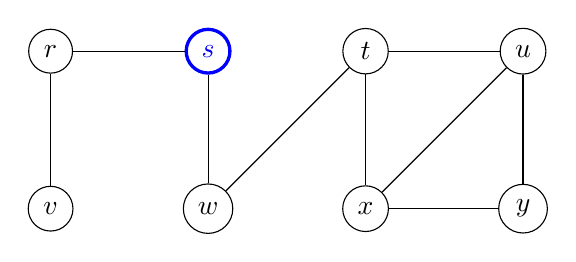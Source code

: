 \begin{tikzpicture}[]
  \node [draw, circle] (r) at (0,0) {$r$};
  \node [draw, circle, blue, very thick] (s) at (2,0) {$s$};
  \node [draw, circle] (t) at (4,0) {$t$};
  \node [draw, circle] (u) at (6,0) {$u$};

  \node [draw, circle] (v) at (0,-2) {$v$};
  \node [draw, circle] (w) at (2,-2) {$w$};
  \node [draw, circle] (x) at (4,-2) {$x$};
  \node [draw, circle] (y) at (6,-2) {$y$};

  \draw (r) to (v);
  \draw (r) to (s);
  \draw (s) to (w);
  \draw (t) to (u);
  \draw (t) to (w);
  \draw (t) to (x);
  \draw (u) to (x);
  \draw (u) to (y);
  \draw (x) to (y);
  \draw (y) to (u);
\end{tikzpicture}